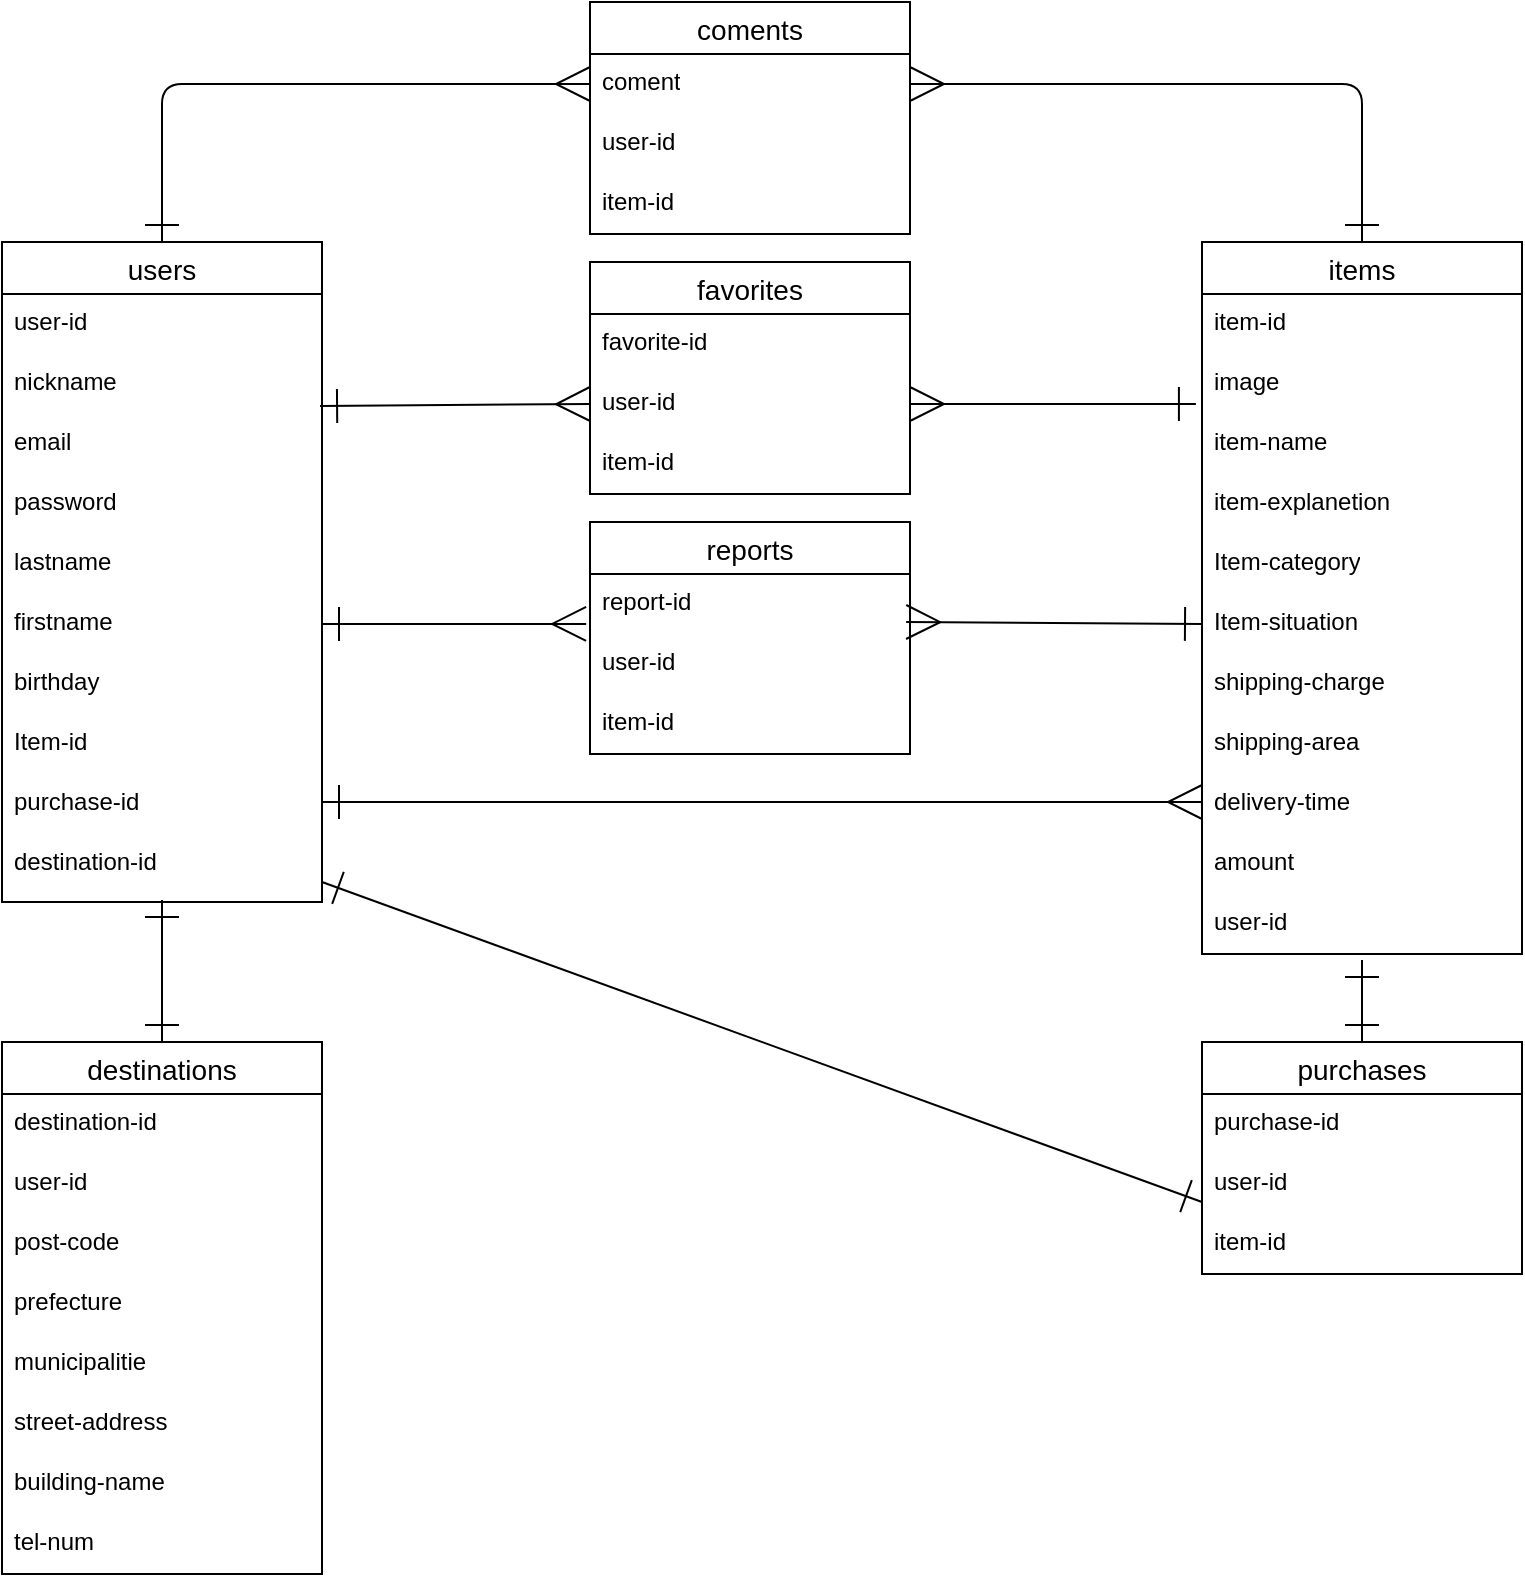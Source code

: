 <mxfile>
    <diagram id="qIlmgZHziQBML6WhDQQw" name="ページ1">
        <mxGraphModel dx="936" dy="666" grid="1" gridSize="10" guides="1" tooltips="1" connect="1" arrows="1" fold="1" page="1" pageScale="1" pageWidth="827" pageHeight="1169" math="0" shadow="0">
            <root>
                <mxCell id="0"/>
                <mxCell id="1" parent="0"/>
                <mxCell id="eTazJyTI17zMF5dQMuHP-56" style="edgeStyle=orthogonalEdgeStyle;html=1;exitX=0.5;exitY=0;exitDx=0;exitDy=0;strokeColor=none;" edge="1" parent="1" source="eTazJyTI17zMF5dQMuHP-1">
                    <mxGeometry relative="1" as="geometry">
                        <mxPoint x="120" y="40" as="targetPoint"/>
                    </mxGeometry>
                </mxCell>
                <mxCell id="eTazJyTI17zMF5dQMuHP-64" style="edgeStyle=orthogonalEdgeStyle;html=1;exitX=0.5;exitY=0;exitDx=0;exitDy=0;entryX=0;entryY=0.5;entryDx=0;entryDy=0;elbow=vertical;endArrow=ERmany;endFill=0;startArrow=ERone;startFill=0;endSize=15;startSize=15;targetPerimeterSpacing=15;sourcePerimeterSpacing=15;" edge="1" parent="1" source="eTazJyTI17zMF5dQMuHP-1" target="eTazJyTI17zMF5dQMuHP-53">
                    <mxGeometry relative="1" as="geometry"/>
                </mxCell>
                <mxCell id="eTazJyTI17zMF5dQMuHP-1" value="users" style="swimlane;fontStyle=0;childLayout=stackLayout;horizontal=1;startSize=26;horizontalStack=0;resizeParent=1;resizeParentMax=0;resizeLast=0;collapsible=1;marginBottom=0;align=center;fontSize=14;" vertex="1" parent="1">
                    <mxGeometry x="40" y="120" width="160" height="330" as="geometry"/>
                </mxCell>
                <mxCell id="eTazJyTI17zMF5dQMuHP-29" value="user-id" style="text;strokeColor=none;fillColor=none;spacingLeft=4;spacingRight=4;overflow=hidden;rotatable=0;points=[[0,0.5],[1,0.5]];portConstraint=eastwest;fontSize=12;whiteSpace=wrap;html=1;" vertex="1" parent="eTazJyTI17zMF5dQMuHP-1">
                    <mxGeometry y="26" width="160" height="30" as="geometry"/>
                </mxCell>
                <mxCell id="eTazJyTI17zMF5dQMuHP-2" value="nickname" style="text;strokeColor=none;fillColor=none;spacingLeft=4;spacingRight=4;overflow=hidden;rotatable=0;points=[[0,0.5],[1,0.5]];portConstraint=eastwest;fontSize=12;whiteSpace=wrap;html=1;" vertex="1" parent="eTazJyTI17zMF5dQMuHP-1">
                    <mxGeometry y="56" width="160" height="30" as="geometry"/>
                </mxCell>
                <mxCell id="eTazJyTI17zMF5dQMuHP-3" value="email" style="text;strokeColor=none;fillColor=none;spacingLeft=4;spacingRight=4;overflow=hidden;rotatable=0;points=[[0,0.5],[1,0.5]];portConstraint=eastwest;fontSize=12;whiteSpace=wrap;html=1;" vertex="1" parent="eTazJyTI17zMF5dQMuHP-1">
                    <mxGeometry y="86" width="160" height="30" as="geometry"/>
                </mxCell>
                <mxCell id="eTazJyTI17zMF5dQMuHP-4" value="password" style="text;strokeColor=none;fillColor=none;spacingLeft=4;spacingRight=4;overflow=hidden;rotatable=0;points=[[0,0.5],[1,0.5]];portConstraint=eastwest;fontSize=12;whiteSpace=wrap;html=1;" vertex="1" parent="eTazJyTI17zMF5dQMuHP-1">
                    <mxGeometry y="116" width="160" height="30" as="geometry"/>
                </mxCell>
                <mxCell id="eTazJyTI17zMF5dQMuHP-6" value="lastname" style="text;strokeColor=none;fillColor=none;spacingLeft=4;spacingRight=4;overflow=hidden;rotatable=0;points=[[0,0.5],[1,0.5]];portConstraint=eastwest;fontSize=12;whiteSpace=wrap;html=1;" vertex="1" parent="eTazJyTI17zMF5dQMuHP-1">
                    <mxGeometry y="146" width="160" height="30" as="geometry"/>
                </mxCell>
                <mxCell id="eTazJyTI17zMF5dQMuHP-7" value="firstname" style="text;strokeColor=none;fillColor=none;spacingLeft=4;spacingRight=4;overflow=hidden;rotatable=0;points=[[0,0.5],[1,0.5]];portConstraint=eastwest;fontSize=12;whiteSpace=wrap;html=1;" vertex="1" parent="eTazJyTI17zMF5dQMuHP-1">
                    <mxGeometry y="176" width="160" height="30" as="geometry"/>
                </mxCell>
                <mxCell id="eTazJyTI17zMF5dQMuHP-8" value="birthday&lt;div&gt;&lt;br&gt;&lt;/div&gt;" style="text;strokeColor=none;fillColor=none;spacingLeft=4;spacingRight=4;overflow=hidden;rotatable=0;points=[[0,0.5],[1,0.5]];portConstraint=eastwest;fontSize=12;whiteSpace=wrap;html=1;" vertex="1" parent="eTazJyTI17zMF5dQMuHP-1">
                    <mxGeometry y="206" width="160" height="30" as="geometry"/>
                </mxCell>
                <mxCell id="eTazJyTI17zMF5dQMuHP-36" value="Item-id" style="text;strokeColor=none;fillColor=none;spacingLeft=4;spacingRight=4;overflow=hidden;rotatable=0;points=[[0,0.5],[1,0.5]];portConstraint=eastwest;fontSize=12;whiteSpace=wrap;html=1;" vertex="1" parent="eTazJyTI17zMF5dQMuHP-1">
                    <mxGeometry y="236" width="160" height="30" as="geometry"/>
                </mxCell>
                <mxCell id="eTazJyTI17zMF5dQMuHP-38" value="purchase-id" style="text;strokeColor=none;fillColor=none;spacingLeft=4;spacingRight=4;overflow=hidden;rotatable=0;points=[[0,0.5],[1,0.5]];portConstraint=eastwest;fontSize=12;whiteSpace=wrap;html=1;" vertex="1" parent="eTazJyTI17zMF5dQMuHP-1">
                    <mxGeometry y="266" width="160" height="30" as="geometry"/>
                </mxCell>
                <mxCell id="eTazJyTI17zMF5dQMuHP-39" value="destination-id" style="text;strokeColor=none;fillColor=none;spacingLeft=4;spacingRight=4;overflow=hidden;rotatable=0;points=[[0,0.5],[1,0.5]];portConstraint=eastwest;fontSize=12;whiteSpace=wrap;html=1;" vertex="1" parent="eTazJyTI17zMF5dQMuHP-1">
                    <mxGeometry y="296" width="160" height="34" as="geometry"/>
                </mxCell>
                <mxCell id="eTazJyTI17zMF5dQMuHP-10" value="items" style="swimlane;fontStyle=0;childLayout=stackLayout;horizontal=1;startSize=26;horizontalStack=0;resizeParent=1;resizeParentMax=0;resizeLast=0;collapsible=1;marginBottom=0;align=center;fontSize=14;" vertex="1" parent="1">
                    <mxGeometry x="640" y="120" width="160" height="356" as="geometry"/>
                </mxCell>
                <mxCell id="eTazJyTI17zMF5dQMuHP-30" value="item-id" style="text;strokeColor=none;fillColor=none;spacingLeft=4;spacingRight=4;overflow=hidden;rotatable=0;points=[[0,0.5],[1,0.5]];portConstraint=eastwest;fontSize=12;whiteSpace=wrap;html=1;" vertex="1" parent="eTazJyTI17zMF5dQMuHP-10">
                    <mxGeometry y="26" width="160" height="30" as="geometry"/>
                </mxCell>
                <mxCell id="eTazJyTI17zMF5dQMuHP-11" value="image" style="text;strokeColor=none;fillColor=none;spacingLeft=4;spacingRight=4;overflow=hidden;rotatable=0;points=[[0,0.5],[1,0.5]];portConstraint=eastwest;fontSize=12;whiteSpace=wrap;html=1;" vertex="1" parent="eTazJyTI17zMF5dQMuHP-10">
                    <mxGeometry y="56" width="160" height="30" as="geometry"/>
                </mxCell>
                <mxCell id="eTazJyTI17zMF5dQMuHP-12" value="item-name" style="text;strokeColor=none;fillColor=none;spacingLeft=4;spacingRight=4;overflow=hidden;rotatable=0;points=[[0,0.5],[1,0.5]];portConstraint=eastwest;fontSize=12;whiteSpace=wrap;html=1;" vertex="1" parent="eTazJyTI17zMF5dQMuHP-10">
                    <mxGeometry y="86" width="160" height="30" as="geometry"/>
                </mxCell>
                <mxCell id="eTazJyTI17zMF5dQMuHP-13" value="item-explanetion" style="text;strokeColor=none;fillColor=none;spacingLeft=4;spacingRight=4;overflow=hidden;rotatable=0;points=[[0,0.5],[1,0.5]];portConstraint=eastwest;fontSize=12;whiteSpace=wrap;html=1;" vertex="1" parent="eTazJyTI17zMF5dQMuHP-10">
                    <mxGeometry y="116" width="160" height="30" as="geometry"/>
                </mxCell>
                <mxCell id="eTazJyTI17zMF5dQMuHP-14" value="Item-category" style="text;strokeColor=none;fillColor=none;spacingLeft=4;spacingRight=4;overflow=hidden;rotatable=0;points=[[0,0.5],[1,0.5]];portConstraint=eastwest;fontSize=12;whiteSpace=wrap;html=1;" vertex="1" parent="eTazJyTI17zMF5dQMuHP-10">
                    <mxGeometry y="146" width="160" height="30" as="geometry"/>
                </mxCell>
                <mxCell id="eTazJyTI17zMF5dQMuHP-15" value="Item-situation" style="text;strokeColor=none;fillColor=none;spacingLeft=4;spacingRight=4;overflow=hidden;rotatable=0;points=[[0,0.5],[1,0.5]];portConstraint=eastwest;fontSize=12;whiteSpace=wrap;html=1;" vertex="1" parent="eTazJyTI17zMF5dQMuHP-10">
                    <mxGeometry y="176" width="160" height="30" as="geometry"/>
                </mxCell>
                <mxCell id="eTazJyTI17zMF5dQMuHP-16" value="shipping-charge" style="text;strokeColor=none;fillColor=none;spacingLeft=4;spacingRight=4;overflow=hidden;rotatable=0;points=[[0,0.5],[1,0.5]];portConstraint=eastwest;fontSize=12;whiteSpace=wrap;html=1;" vertex="1" parent="eTazJyTI17zMF5dQMuHP-10">
                    <mxGeometry y="206" width="160" height="30" as="geometry"/>
                </mxCell>
                <mxCell id="eTazJyTI17zMF5dQMuHP-17" value="shipping-area" style="text;strokeColor=none;fillColor=none;spacingLeft=4;spacingRight=4;overflow=hidden;rotatable=0;points=[[0,0.5],[1,0.5]];portConstraint=eastwest;fontSize=12;whiteSpace=wrap;html=1;" vertex="1" parent="eTazJyTI17zMF5dQMuHP-10">
                    <mxGeometry y="236" width="160" height="30" as="geometry"/>
                </mxCell>
                <mxCell id="eTazJyTI17zMF5dQMuHP-18" value="delivery-time" style="text;strokeColor=none;fillColor=none;spacingLeft=4;spacingRight=4;overflow=hidden;rotatable=0;points=[[0,0.5],[1,0.5]];portConstraint=eastwest;fontSize=12;whiteSpace=wrap;html=1;" vertex="1" parent="eTazJyTI17zMF5dQMuHP-10">
                    <mxGeometry y="266" width="160" height="30" as="geometry"/>
                </mxCell>
                <mxCell id="eTazJyTI17zMF5dQMuHP-19" value="amount" style="text;strokeColor=none;fillColor=none;spacingLeft=4;spacingRight=4;overflow=hidden;rotatable=0;points=[[0,0.5],[1,0.5]];portConstraint=eastwest;fontSize=12;whiteSpace=wrap;html=1;" vertex="1" parent="eTazJyTI17zMF5dQMuHP-10">
                    <mxGeometry y="296" width="160" height="30" as="geometry"/>
                </mxCell>
                <mxCell id="eTazJyTI17zMF5dQMuHP-66" value="user-id" style="text;strokeColor=none;fillColor=none;spacingLeft=4;spacingRight=4;overflow=hidden;rotatable=0;points=[[0,0.5],[1,0.5]];portConstraint=eastwest;fontSize=12;whiteSpace=wrap;html=1;" vertex="1" parent="eTazJyTI17zMF5dQMuHP-10">
                    <mxGeometry y="326" width="160" height="30" as="geometry"/>
                </mxCell>
                <mxCell id="eTazJyTI17zMF5dQMuHP-20" value="destinations" style="swimlane;fontStyle=0;childLayout=stackLayout;horizontal=1;startSize=26;horizontalStack=0;resizeParent=1;resizeParentMax=0;resizeLast=0;collapsible=1;marginBottom=0;align=center;fontSize=14;" vertex="1" parent="1">
                    <mxGeometry x="40" y="520" width="160" height="266" as="geometry"/>
                </mxCell>
                <mxCell id="eTazJyTI17zMF5dQMuHP-31" value="destination-id" style="text;strokeColor=none;fillColor=none;spacingLeft=4;spacingRight=4;overflow=hidden;rotatable=0;points=[[0,0.5],[1,0.5]];portConstraint=eastwest;fontSize=12;whiteSpace=wrap;html=1;" vertex="1" parent="eTazJyTI17zMF5dQMuHP-20">
                    <mxGeometry y="26" width="160" height="30" as="geometry"/>
                </mxCell>
                <mxCell id="eTazJyTI17zMF5dQMuHP-35" value="user-id" style="text;strokeColor=none;fillColor=none;spacingLeft=4;spacingRight=4;overflow=hidden;rotatable=0;points=[[0,0.5],[1,0.5]];portConstraint=eastwest;fontSize=12;whiteSpace=wrap;html=1;" vertex="1" parent="eTazJyTI17zMF5dQMuHP-20">
                    <mxGeometry y="56" width="160" height="30" as="geometry"/>
                </mxCell>
                <mxCell id="eTazJyTI17zMF5dQMuHP-21" value="post-code" style="text;strokeColor=none;fillColor=none;spacingLeft=4;spacingRight=4;overflow=hidden;rotatable=0;points=[[0,0.5],[1,0.5]];portConstraint=eastwest;fontSize=12;whiteSpace=wrap;html=1;" vertex="1" parent="eTazJyTI17zMF5dQMuHP-20">
                    <mxGeometry y="86" width="160" height="30" as="geometry"/>
                </mxCell>
                <mxCell id="eTazJyTI17zMF5dQMuHP-22" value="prefecture" style="text;strokeColor=none;fillColor=none;spacingLeft=4;spacingRight=4;overflow=hidden;rotatable=0;points=[[0,0.5],[1,0.5]];portConstraint=eastwest;fontSize=12;whiteSpace=wrap;html=1;" vertex="1" parent="eTazJyTI17zMF5dQMuHP-20">
                    <mxGeometry y="116" width="160" height="30" as="geometry"/>
                </mxCell>
                <mxCell id="eTazJyTI17zMF5dQMuHP-23" value="municipalitie" style="text;strokeColor=none;fillColor=none;spacingLeft=4;spacingRight=4;overflow=hidden;rotatable=0;points=[[0,0.5],[1,0.5]];portConstraint=eastwest;fontSize=12;whiteSpace=wrap;html=1;" vertex="1" parent="eTazJyTI17zMF5dQMuHP-20">
                    <mxGeometry y="146" width="160" height="30" as="geometry"/>
                </mxCell>
                <mxCell id="eTazJyTI17zMF5dQMuHP-32" value="street-address" style="text;strokeColor=none;fillColor=none;spacingLeft=4;spacingRight=4;overflow=hidden;rotatable=0;points=[[0,0.5],[1,0.5]];portConstraint=eastwest;fontSize=12;whiteSpace=wrap;html=1;" vertex="1" parent="eTazJyTI17zMF5dQMuHP-20">
                    <mxGeometry y="176" width="160" height="30" as="geometry"/>
                </mxCell>
                <mxCell id="eTazJyTI17zMF5dQMuHP-33" value="building-name" style="text;strokeColor=none;fillColor=none;spacingLeft=4;spacingRight=4;overflow=hidden;rotatable=0;points=[[0,0.5],[1,0.5]];portConstraint=eastwest;fontSize=12;whiteSpace=wrap;html=1;" vertex="1" parent="eTazJyTI17zMF5dQMuHP-20">
                    <mxGeometry y="206" width="160" height="30" as="geometry"/>
                </mxCell>
                <mxCell id="eTazJyTI17zMF5dQMuHP-34" value="tel-num" style="text;strokeColor=none;fillColor=none;spacingLeft=4;spacingRight=4;overflow=hidden;rotatable=0;points=[[0,0.5],[1,0.5]];portConstraint=eastwest;fontSize=12;whiteSpace=wrap;html=1;" vertex="1" parent="eTazJyTI17zMF5dQMuHP-20">
                    <mxGeometry y="236" width="160" height="30" as="geometry"/>
                </mxCell>
                <mxCell id="eTazJyTI17zMF5dQMuHP-24" value="purchases" style="swimlane;fontStyle=0;childLayout=stackLayout;horizontal=1;startSize=26;horizontalStack=0;resizeParent=1;resizeParentMax=0;resizeLast=0;collapsible=1;marginBottom=0;align=center;fontSize=14;" vertex="1" parent="1">
                    <mxGeometry x="640" y="520" width="160" height="116" as="geometry"/>
                </mxCell>
                <mxCell id="eTazJyTI17zMF5dQMuHP-25" value="purchase-id" style="text;strokeColor=none;fillColor=none;spacingLeft=4;spacingRight=4;overflow=hidden;rotatable=0;points=[[0,0.5],[1,0.5]];portConstraint=eastwest;fontSize=12;whiteSpace=wrap;html=1;" vertex="1" parent="eTazJyTI17zMF5dQMuHP-24">
                    <mxGeometry y="26" width="160" height="30" as="geometry"/>
                </mxCell>
                <mxCell id="eTazJyTI17zMF5dQMuHP-26" value="user-id" style="text;strokeColor=none;fillColor=none;spacingLeft=4;spacingRight=4;overflow=hidden;rotatable=0;points=[[0,0.5],[1,0.5]];portConstraint=eastwest;fontSize=12;whiteSpace=wrap;html=1;" vertex="1" parent="eTazJyTI17zMF5dQMuHP-24">
                    <mxGeometry y="56" width="160" height="30" as="geometry"/>
                </mxCell>
                <mxCell id="eTazJyTI17zMF5dQMuHP-27" value="item-id" style="text;strokeColor=none;fillColor=none;spacingLeft=4;spacingRight=4;overflow=hidden;rotatable=0;points=[[0,0.5],[1,0.5]];portConstraint=eastwest;fontSize=12;whiteSpace=wrap;html=1;" vertex="1" parent="eTazJyTI17zMF5dQMuHP-24">
                    <mxGeometry y="86" width="160" height="30" as="geometry"/>
                </mxCell>
                <mxCell id="eTazJyTI17zMF5dQMuHP-40" style="edgeStyle=none;html=1;exitX=1;exitY=0.5;exitDx=0;exitDy=0;entryX=0;entryY=0.5;entryDx=0;entryDy=0;startArrow=ERone;startFill=0;endArrow=ERmany;endFill=0;strokeWidth=1;endSize=15;targetPerimeterSpacing=15;startSize=15;sourcePerimeterSpacing=15;" edge="1" parent="1">
                    <mxGeometry relative="1" as="geometry">
                        <mxPoint x="200" y="400" as="sourcePoint"/>
                        <mxPoint x="640" y="400" as="targetPoint"/>
                    </mxGeometry>
                </mxCell>
                <mxCell id="eTazJyTI17zMF5dQMuHP-41" style="edgeStyle=none;html=1;exitX=1;exitY=0.5;exitDx=0;exitDy=0;entryX=0;entryY=0.8;entryDx=0;entryDy=0;startArrow=ERone;startFill=0;endArrow=ERone;endFill=0;targetPerimeterSpacing=15;sourcePerimeterSpacing=15;endSize=15;startSize=15;entryPerimeter=0;" edge="1" parent="1" target="eTazJyTI17zMF5dQMuHP-26">
                    <mxGeometry relative="1" as="geometry">
                        <mxPoint x="200" y="440" as="sourcePoint"/>
                        <mxPoint x="640" y="630" as="targetPoint"/>
                        <Array as="points"/>
                    </mxGeometry>
                </mxCell>
                <mxCell id="eTazJyTI17zMF5dQMuHP-42" style="edgeStyle=none;html=1;exitX=0.5;exitY=0;exitDx=0;exitDy=0;entryX=0.5;entryY=0.971;entryDx=0;entryDy=0;entryPerimeter=0;startArrow=ERone;startFill=0;endArrow=ERone;endFill=0;targetPerimeterSpacing=15;sourcePerimeterSpacing=15;endSize=15;startSize=15;" edge="1" parent="1" source="eTazJyTI17zMF5dQMuHP-20" target="eTazJyTI17zMF5dQMuHP-39">
                    <mxGeometry relative="1" as="geometry"/>
                </mxCell>
                <mxCell id="eTazJyTI17zMF5dQMuHP-43" style="edgeStyle=none;html=1;exitX=0.5;exitY=0;exitDx=0;exitDy=0;startArrow=ERone;startFill=0;endArrow=ERone;endFill=0;targetPerimeterSpacing=15;endSize=15;startSize=15;sourcePerimeterSpacing=15;entryX=0.5;entryY=1.1;entryDx=0;entryDy=0;entryPerimeter=0;" edge="1" parent="1" source="eTazJyTI17zMF5dQMuHP-24" target="eTazJyTI17zMF5dQMuHP-66">
                    <mxGeometry relative="1" as="geometry">
                        <mxPoint x="720" y="490" as="targetPoint"/>
                    </mxGeometry>
                </mxCell>
                <mxCell id="eTazJyTI17zMF5dQMuHP-44" value="favorites" style="swimlane;fontStyle=0;childLayout=stackLayout;horizontal=1;startSize=26;horizontalStack=0;resizeParent=1;resizeParentMax=0;resizeLast=0;collapsible=1;marginBottom=0;align=center;fontSize=14;" vertex="1" parent="1">
                    <mxGeometry x="334" y="130" width="160" height="116" as="geometry"/>
                </mxCell>
                <mxCell id="eTazJyTI17zMF5dQMuHP-45" value="favorite-id" style="text;strokeColor=none;fillColor=none;spacingLeft=4;spacingRight=4;overflow=hidden;rotatable=0;points=[[0,0.5],[1,0.5]];portConstraint=eastwest;fontSize=12;whiteSpace=wrap;html=1;" vertex="1" parent="eTazJyTI17zMF5dQMuHP-44">
                    <mxGeometry y="26" width="160" height="30" as="geometry"/>
                </mxCell>
                <mxCell id="eTazJyTI17zMF5dQMuHP-46" value="user-id" style="text;strokeColor=none;fillColor=none;spacingLeft=4;spacingRight=4;overflow=hidden;rotatable=0;points=[[0,0.5],[1,0.5]];portConstraint=eastwest;fontSize=12;whiteSpace=wrap;html=1;" vertex="1" parent="eTazJyTI17zMF5dQMuHP-44">
                    <mxGeometry y="56" width="160" height="30" as="geometry"/>
                </mxCell>
                <mxCell id="eTazJyTI17zMF5dQMuHP-47" value="item-id" style="text;strokeColor=none;fillColor=none;spacingLeft=4;spacingRight=4;overflow=hidden;rotatable=0;points=[[0,0.5],[1,0.5]];portConstraint=eastwest;fontSize=12;whiteSpace=wrap;html=1;" vertex="1" parent="eTazJyTI17zMF5dQMuHP-44">
                    <mxGeometry y="86" width="160" height="30" as="geometry"/>
                </mxCell>
                <mxCell id="eTazJyTI17zMF5dQMuHP-48" value="reports" style="swimlane;fontStyle=0;childLayout=stackLayout;horizontal=1;startSize=26;horizontalStack=0;resizeParent=1;resizeParentMax=0;resizeLast=0;collapsible=1;marginBottom=0;align=center;fontSize=14;" vertex="1" parent="1">
                    <mxGeometry x="334" y="260" width="160" height="116" as="geometry"/>
                </mxCell>
                <mxCell id="eTazJyTI17zMF5dQMuHP-49" value="report-id" style="text;strokeColor=none;fillColor=none;spacingLeft=4;spacingRight=4;overflow=hidden;rotatable=0;points=[[0,0.5],[1,0.5]];portConstraint=eastwest;fontSize=12;whiteSpace=wrap;html=1;" vertex="1" parent="eTazJyTI17zMF5dQMuHP-48">
                    <mxGeometry y="26" width="160" height="30" as="geometry"/>
                </mxCell>
                <mxCell id="eTazJyTI17zMF5dQMuHP-50" value="user-id" style="text;strokeColor=none;fillColor=none;spacingLeft=4;spacingRight=4;overflow=hidden;rotatable=0;points=[[0,0.5],[1,0.5]];portConstraint=eastwest;fontSize=12;whiteSpace=wrap;html=1;" vertex="1" parent="eTazJyTI17zMF5dQMuHP-48">
                    <mxGeometry y="56" width="160" height="30" as="geometry"/>
                </mxCell>
                <mxCell id="eTazJyTI17zMF5dQMuHP-51" value="item-id" style="text;strokeColor=none;fillColor=none;spacingLeft=4;spacingRight=4;overflow=hidden;rotatable=0;points=[[0,0.5],[1,0.5]];portConstraint=eastwest;fontSize=12;whiteSpace=wrap;html=1;" vertex="1" parent="eTazJyTI17zMF5dQMuHP-48">
                    <mxGeometry y="86" width="160" height="30" as="geometry"/>
                </mxCell>
                <mxCell id="eTazJyTI17zMF5dQMuHP-52" value="coments" style="swimlane;fontStyle=0;childLayout=stackLayout;horizontal=1;startSize=26;horizontalStack=0;resizeParent=1;resizeParentMax=0;resizeLast=0;collapsible=1;marginBottom=0;align=center;fontSize=14;" vertex="1" parent="1">
                    <mxGeometry x="334" width="160" height="116" as="geometry"/>
                </mxCell>
                <mxCell id="eTazJyTI17zMF5dQMuHP-53" value="coment" style="text;strokeColor=none;fillColor=none;spacingLeft=4;spacingRight=4;overflow=hidden;rotatable=0;points=[[0,0.5],[1,0.5]];portConstraint=eastwest;fontSize=12;whiteSpace=wrap;html=1;" vertex="1" parent="eTazJyTI17zMF5dQMuHP-52">
                    <mxGeometry y="26" width="160" height="30" as="geometry"/>
                </mxCell>
                <mxCell id="eTazJyTI17zMF5dQMuHP-54" value="user-id" style="text;strokeColor=none;fillColor=none;spacingLeft=4;spacingRight=4;overflow=hidden;rotatable=0;points=[[0,0.5],[1,0.5]];portConstraint=eastwest;fontSize=12;whiteSpace=wrap;html=1;" vertex="1" parent="eTazJyTI17zMF5dQMuHP-52">
                    <mxGeometry y="56" width="160" height="30" as="geometry"/>
                </mxCell>
                <mxCell id="eTazJyTI17zMF5dQMuHP-55" value="item-id" style="text;strokeColor=none;fillColor=none;spacingLeft=4;spacingRight=4;overflow=hidden;rotatable=0;points=[[0,0.5],[1,0.5]];portConstraint=eastwest;fontSize=12;whiteSpace=wrap;html=1;" vertex="1" parent="eTazJyTI17zMF5dQMuHP-52">
                    <mxGeometry y="86" width="160" height="30" as="geometry"/>
                </mxCell>
                <mxCell id="eTazJyTI17zMF5dQMuHP-57" style="edgeStyle=none;html=1;exitX=0;exitY=0.5;exitDx=0;exitDy=0;entryX=0.994;entryY=0.867;entryDx=0;entryDy=0;entryPerimeter=0;endArrow=ERone;endFill=0;startArrow=ERmany;startFill=0;targetPerimeterSpacing=15;sourcePerimeterSpacing=15;endSize=15;startSize=15;" edge="1" parent="1" source="eTazJyTI17zMF5dQMuHP-46" target="eTazJyTI17zMF5dQMuHP-2">
                    <mxGeometry relative="1" as="geometry">
                        <mxPoint x="210" y="201" as="targetPoint"/>
                    </mxGeometry>
                </mxCell>
                <mxCell id="eTazJyTI17zMF5dQMuHP-58" style="edgeStyle=none;html=1;exitX=1;exitY=0.5;exitDx=0;exitDy=0;entryX=-0.019;entryY=0.833;entryDx=0;entryDy=0;entryPerimeter=0;startArrow=ERmany;startFill=0;endArrow=ERone;endFill=0;targetPerimeterSpacing=15;sourcePerimeterSpacing=15;endSize=15;startSize=15;" edge="1" parent="1" source="eTazJyTI17zMF5dQMuHP-46" target="eTazJyTI17zMF5dQMuHP-11">
                    <mxGeometry relative="1" as="geometry"/>
                </mxCell>
                <mxCell id="eTazJyTI17zMF5dQMuHP-59" style="edgeStyle=none;html=1;exitX=1;exitY=0.5;exitDx=0;exitDy=0;entryX=-0.012;entryY=0.833;entryDx=0;entryDy=0;entryPerimeter=0;startArrow=ERone;startFill=0;endArrow=ERmany;endFill=0;targetPerimeterSpacing=15;sourcePerimeterSpacing=15;endSize=15;startSize=15;" edge="1" parent="1" source="eTazJyTI17zMF5dQMuHP-7" target="eTazJyTI17zMF5dQMuHP-49">
                    <mxGeometry relative="1" as="geometry"/>
                </mxCell>
                <mxCell id="eTazJyTI17zMF5dQMuHP-60" style="edgeStyle=none;html=1;exitX=0;exitY=0.5;exitDx=0;exitDy=0;entryX=0.988;entryY=0.8;entryDx=0;entryDy=0;entryPerimeter=0;startArrow=ERone;startFill=0;endArrow=ERmany;endFill=0;targetPerimeterSpacing=15;sourcePerimeterSpacing=15;endSize=15;startSize=15;" edge="1" parent="1" source="eTazJyTI17zMF5dQMuHP-15" target="eTazJyTI17zMF5dQMuHP-49">
                    <mxGeometry relative="1" as="geometry"/>
                </mxCell>
                <mxCell id="eTazJyTI17zMF5dQMuHP-65" style="edgeStyle=orthogonalEdgeStyle;html=1;exitX=1;exitY=0.5;exitDx=0;exitDy=0;entryX=0.5;entryY=0;entryDx=0;entryDy=0;startArrow=ERmany;startFill=0;endArrow=ERone;endFill=0;targetPerimeterSpacing=15;sourcePerimeterSpacing=15;endSize=15;startSize=15;" edge="1" parent="1" source="eTazJyTI17zMF5dQMuHP-53" target="eTazJyTI17zMF5dQMuHP-10">
                    <mxGeometry relative="1" as="geometry"/>
                </mxCell>
            </root>
        </mxGraphModel>
    </diagram>
</mxfile>